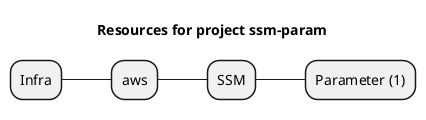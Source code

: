 @startmindmap
title Resources for project ssm-param
skinparam monochrome true
+ Infra
++ aws
+++ SSM
++++ Parameter (1)
@endmindmap